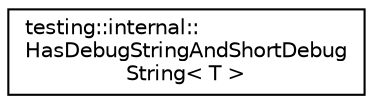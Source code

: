 digraph "Graphical Class Hierarchy"
{
 // INTERACTIVE_SVG=YES
 // LATEX_PDF_SIZE
  edge [fontname="Helvetica",fontsize="10",labelfontname="Helvetica",labelfontsize="10"];
  node [fontname="Helvetica",fontsize="10",shape=record];
  rankdir="LR";
  Node0 [label="testing::internal::\lHasDebugStringAndShortDebug\lString\< T \>",height=0.2,width=0.4,color="black", fillcolor="white", style="filled",URL="$d9/de7/classtesting_1_1internal_1_1_has_debug_string_and_short_debug_string.html",tooltip=" "];
}
